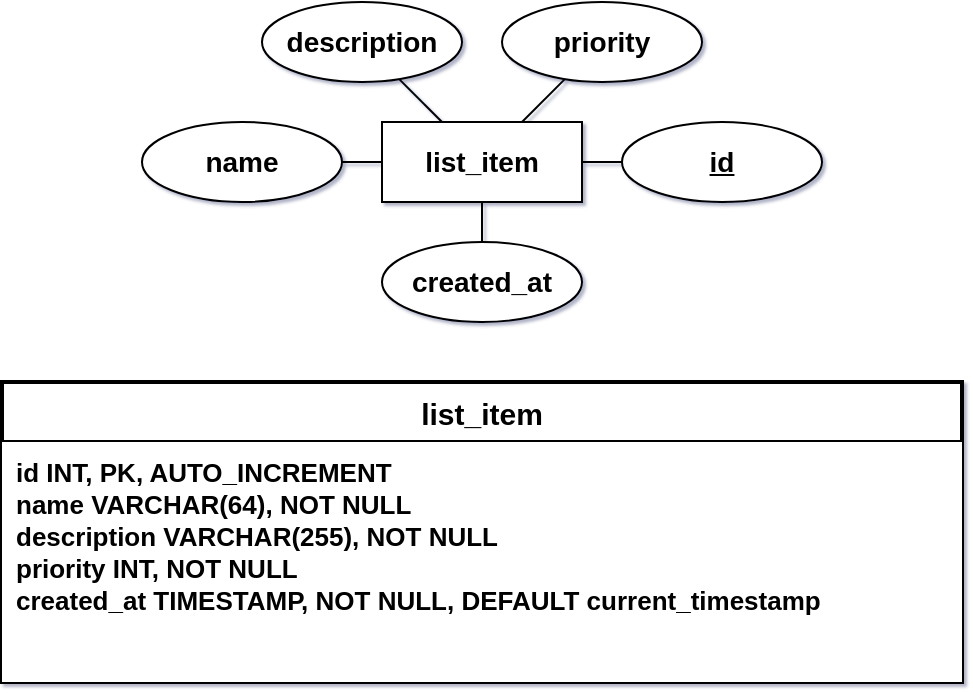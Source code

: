 <mxfile>
    <diagram id="TEUmv1uJJAU4et0RVGIC" name="Page-1">
        <mxGraphModel dx="769" dy="659" grid="1" gridSize="10" guides="1" tooltips="1" connect="1" arrows="1" fold="1" page="1" pageScale="1" pageWidth="1400" pageHeight="850" background="#ffffff" math="0" shadow="1">
            <root>
                <mxCell id="0"/>
                <mxCell id="1" parent="0"/>
                <mxCell id="8" style="edgeStyle=none;html=1;endArrow=none;endFill=0;strokeColor=#000000;" parent="1" source="2" target="3" edge="1">
                    <mxGeometry relative="1" as="geometry"/>
                </mxCell>
                <mxCell id="11" style="edgeStyle=none;html=1;endArrow=none;endFill=0;strokeColor=#000000;" parent="1" source="2" target="9" edge="1">
                    <mxGeometry relative="1" as="geometry"/>
                </mxCell>
                <mxCell id="2" value="&lt;b&gt;&lt;font style=&quot;font-size: 14px;&quot; color=&quot;#000000&quot;&gt;list_item&lt;/font&gt;&lt;/b&gt;" style="whiteSpace=wrap;html=1;align=center;fillColor=#FFFFFF;strokeColor=#000000;" parent="1" vertex="1">
                    <mxGeometry x="310" y="280" width="100" height="40" as="geometry"/>
                </mxCell>
                <mxCell id="3" value="&lt;b style=&quot;&quot;&gt;&lt;font size=&quot;1&quot; style=&quot;&quot; color=&quot;#000000&quot;&gt;&lt;u style=&quot;font-size: 14px;&quot;&gt;id&lt;/u&gt;&lt;/font&gt;&lt;/b&gt;" style="ellipse;whiteSpace=wrap;html=1;align=center;fillColor=#FFFFFF;strokeColor=#000000;" parent="1" vertex="1">
                    <mxGeometry x="430" y="280" width="100" height="40" as="geometry"/>
                </mxCell>
                <mxCell id="7" style="edgeStyle=none;html=1;endArrow=none;endFill=0;strokeColor=#000000;" parent="1" source="4" target="2" edge="1">
                    <mxGeometry relative="1" as="geometry"/>
                </mxCell>
                <mxCell id="4" value="&lt;b&gt;&lt;font style=&quot;font-size: 14px;&quot; color=&quot;#000000&quot;&gt;name&lt;/font&gt;&lt;/b&gt;" style="ellipse;whiteSpace=wrap;html=1;align=center;fillColor=#FFFFFF;strokeColor=#000000;" parent="1" vertex="1">
                    <mxGeometry x="190" y="280" width="100" height="40" as="geometry"/>
                </mxCell>
                <mxCell id="6" style="edgeStyle=none;html=1;endArrow=none;endFill=0;strokeColor=#000000;" parent="1" source="5" target="2" edge="1">
                    <mxGeometry relative="1" as="geometry"/>
                </mxCell>
                <mxCell id="5" value="&lt;b&gt;&lt;font style=&quot;font-size: 14px;&quot; color=&quot;#000000&quot;&gt;description&lt;/font&gt;&lt;/b&gt;" style="ellipse;whiteSpace=wrap;html=1;align=center;fillColor=#FFFFFF;strokeColor=#000000;" parent="1" vertex="1">
                    <mxGeometry x="250" y="220" width="100" height="40" as="geometry"/>
                </mxCell>
                <mxCell id="9" value="&lt;font size=&quot;1&quot; color=&quot;#000000&quot;&gt;&lt;b style=&quot;font-size: 14px;&quot;&gt;created_at&lt;/b&gt;&lt;/font&gt;" style="ellipse;whiteSpace=wrap;html=1;align=center;fillColor=#FFFFFF;strokeColor=#000000;" parent="1" vertex="1">
                    <mxGeometry x="310" y="340" width="100" height="40" as="geometry"/>
                </mxCell>
                <mxCell id="12" style="edgeStyle=none;html=1;endArrow=none;endFill=0;strokeColor=#000000;" parent="1" source="10" target="2" edge="1">
                    <mxGeometry relative="1" as="geometry"/>
                </mxCell>
                <mxCell id="10" value="&lt;font size=&quot;1&quot; color=&quot;#000000&quot;&gt;&lt;b style=&quot;font-size: 14px;&quot;&gt;priority&lt;/b&gt;&lt;/font&gt;" style="ellipse;whiteSpace=wrap;html=1;align=center;fillColor=#FFFFFF;strokeColor=#000000;" parent="1" vertex="1">
                    <mxGeometry x="370" y="220" width="100" height="40" as="geometry"/>
                </mxCell>
                <mxCell id="26" value="list_item" style="swimlane;childLayout=stackLayout;horizontal=1;startSize=30;horizontalStack=0;rounded=0;fontSize=15;fontStyle=1;strokeWidth=2;resizeParent=0;resizeLast=1;shadow=0;dashed=0;align=center;labelBackgroundColor=default;swimlaneFillColor=none;gradientColor=none;strokeColor=#000000;swimlaneLine=1;" parent="1" vertex="1">
                    <mxGeometry x="120" y="410" width="480" height="150" as="geometry"/>
                </mxCell>
                <mxCell id="27" value="id INT, PK, AUTO_INCREMENT&#10;name VARCHAR(64), NOT NULL &#10;description VARCHAR(255), NOT NULL&#10;priority INT, NOT NULL&#10;created_at TIMESTAMP, NOT NULL, DEFAULT current_timestamp" style="align=left;strokeColor=none;fillColor=#FFFFFF;spacingLeft=4;fontSize=13;verticalAlign=top;resizable=0;rotatable=0;part=1;fontColor=#000000;fontStyle=1;spacing=3;" parent="26" vertex="1">
                    <mxGeometry y="30" width="480" height="120" as="geometry"/>
                </mxCell>
            </root>
        </mxGraphModel>
    </diagram>
</mxfile>